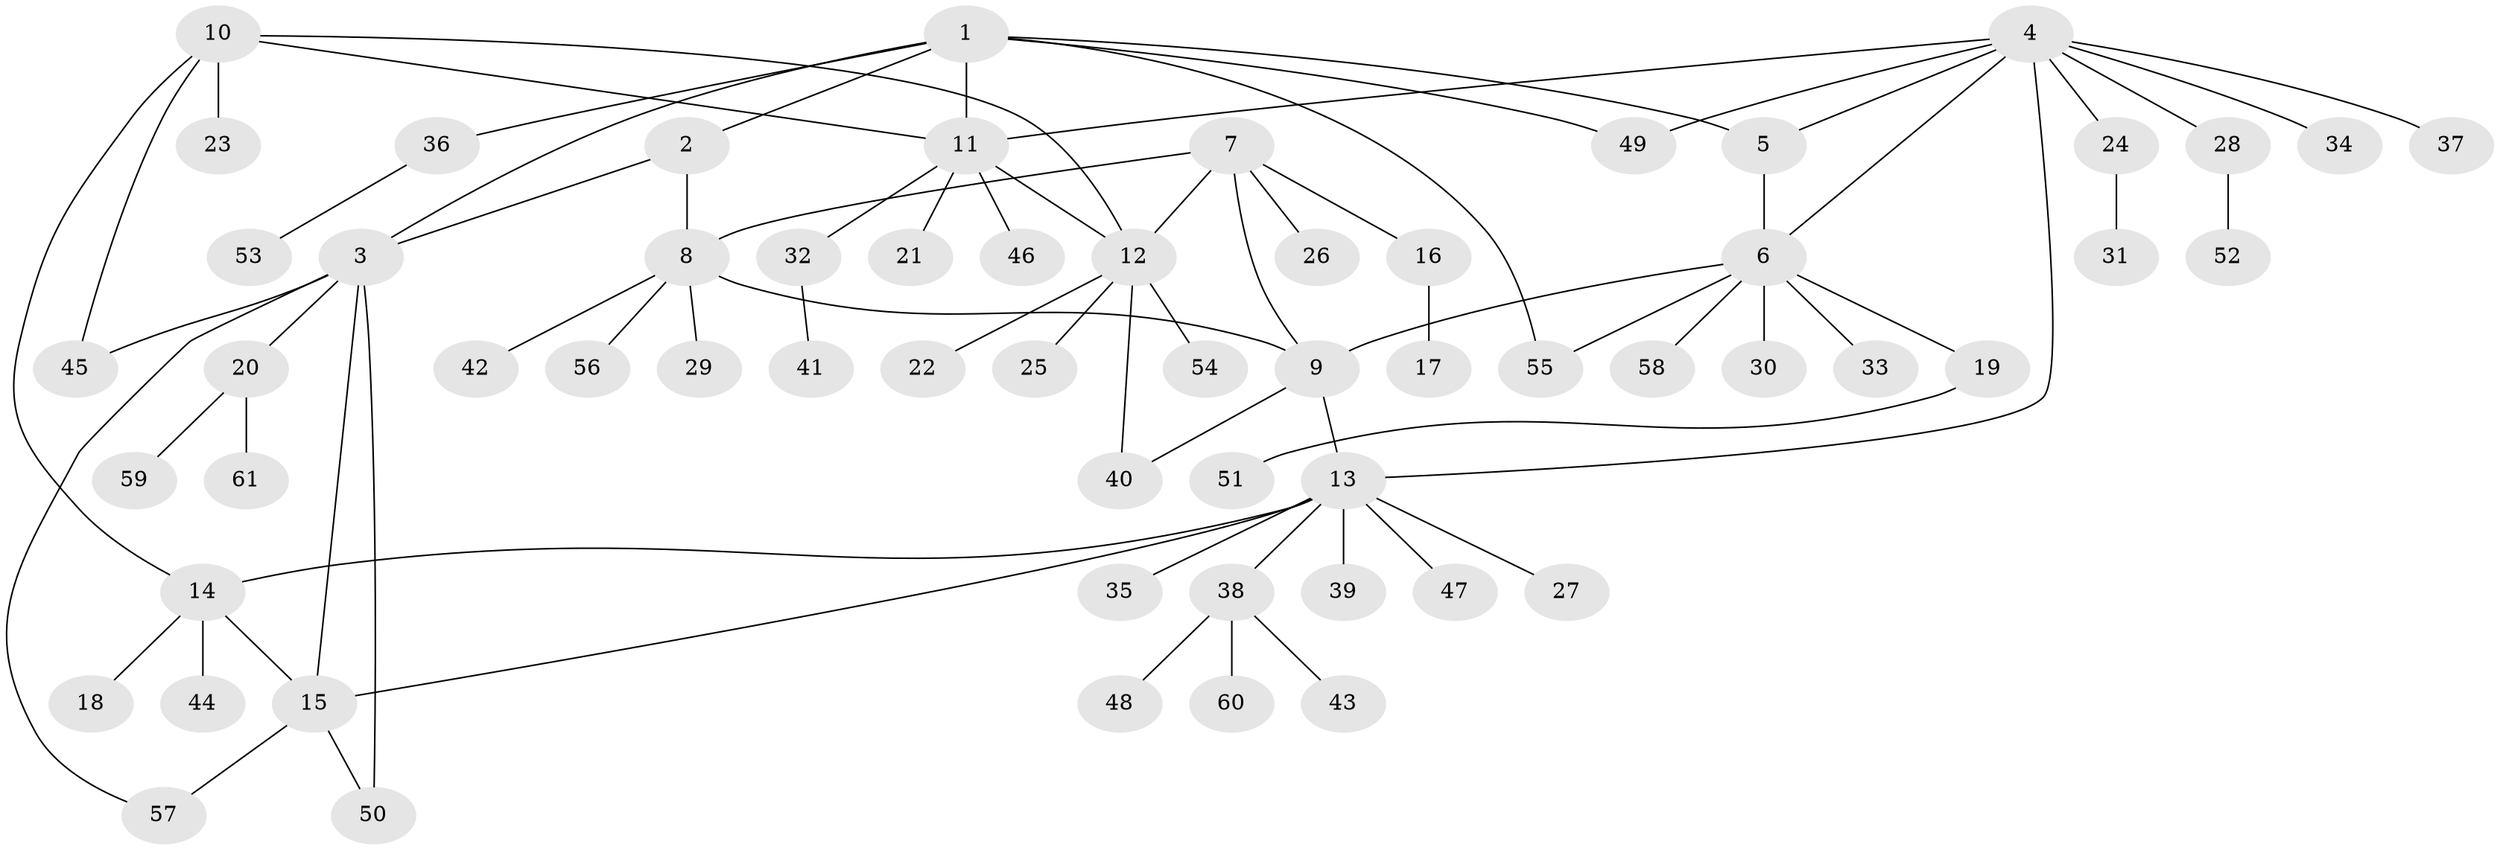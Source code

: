 // coarse degree distribution, {6: 0.041666666666666664, 1: 0.7083333333333334, 10: 0.041666666666666664, 4: 0.125, 2: 0.041666666666666664, 7: 0.041666666666666664}
// Generated by graph-tools (version 1.1) at 2025/57/03/04/25 21:57:28]
// undirected, 61 vertices, 77 edges
graph export_dot {
graph [start="1"]
  node [color=gray90,style=filled];
  1;
  2;
  3;
  4;
  5;
  6;
  7;
  8;
  9;
  10;
  11;
  12;
  13;
  14;
  15;
  16;
  17;
  18;
  19;
  20;
  21;
  22;
  23;
  24;
  25;
  26;
  27;
  28;
  29;
  30;
  31;
  32;
  33;
  34;
  35;
  36;
  37;
  38;
  39;
  40;
  41;
  42;
  43;
  44;
  45;
  46;
  47;
  48;
  49;
  50;
  51;
  52;
  53;
  54;
  55;
  56;
  57;
  58;
  59;
  60;
  61;
  1 -- 2;
  1 -- 3;
  1 -- 5;
  1 -- 11;
  1 -- 36;
  1 -- 49;
  1 -- 55;
  2 -- 3;
  2 -- 8;
  3 -- 15;
  3 -- 20;
  3 -- 45;
  3 -- 50;
  3 -- 57;
  4 -- 5;
  4 -- 6;
  4 -- 11;
  4 -- 13;
  4 -- 24;
  4 -- 28;
  4 -- 34;
  4 -- 37;
  4 -- 49;
  5 -- 6;
  6 -- 9;
  6 -- 19;
  6 -- 30;
  6 -- 33;
  6 -- 55;
  6 -- 58;
  7 -- 8;
  7 -- 9;
  7 -- 12;
  7 -- 16;
  7 -- 26;
  8 -- 9;
  8 -- 29;
  8 -- 42;
  8 -- 56;
  9 -- 13;
  9 -- 40;
  10 -- 11;
  10 -- 12;
  10 -- 14;
  10 -- 23;
  10 -- 45;
  11 -- 12;
  11 -- 21;
  11 -- 32;
  11 -- 46;
  12 -- 22;
  12 -- 25;
  12 -- 40;
  12 -- 54;
  13 -- 14;
  13 -- 15;
  13 -- 27;
  13 -- 35;
  13 -- 38;
  13 -- 39;
  13 -- 47;
  14 -- 15;
  14 -- 18;
  14 -- 44;
  15 -- 50;
  15 -- 57;
  16 -- 17;
  19 -- 51;
  20 -- 59;
  20 -- 61;
  24 -- 31;
  28 -- 52;
  32 -- 41;
  36 -- 53;
  38 -- 43;
  38 -- 48;
  38 -- 60;
}
